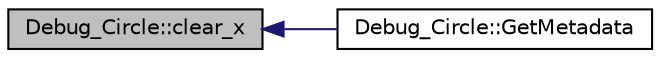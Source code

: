 digraph "Debug_Circle::clear_x"
{
 // INTERACTIVE_SVG=YES
  edge [fontname="Helvetica",fontsize="10",labelfontname="Helvetica",labelfontsize="10"];
  node [fontname="Helvetica",fontsize="10",shape=record];
  rankdir="LR";
  Node1 [label="Debug_Circle::clear_x",height=0.2,width=0.4,color="black", fillcolor="grey75", style="filled", fontcolor="black"];
  Node1 -> Node2 [dir="back",color="midnightblue",fontsize="10",style="solid",fontname="Helvetica"];
  Node2 [label="Debug_Circle::GetMetadata",height=0.2,width=0.4,color="black", fillcolor="white", style="filled",URL="$d0/d75/class_debug___circle.html#adf0406bb307c4d21ed30597940f3ae85"];
}
